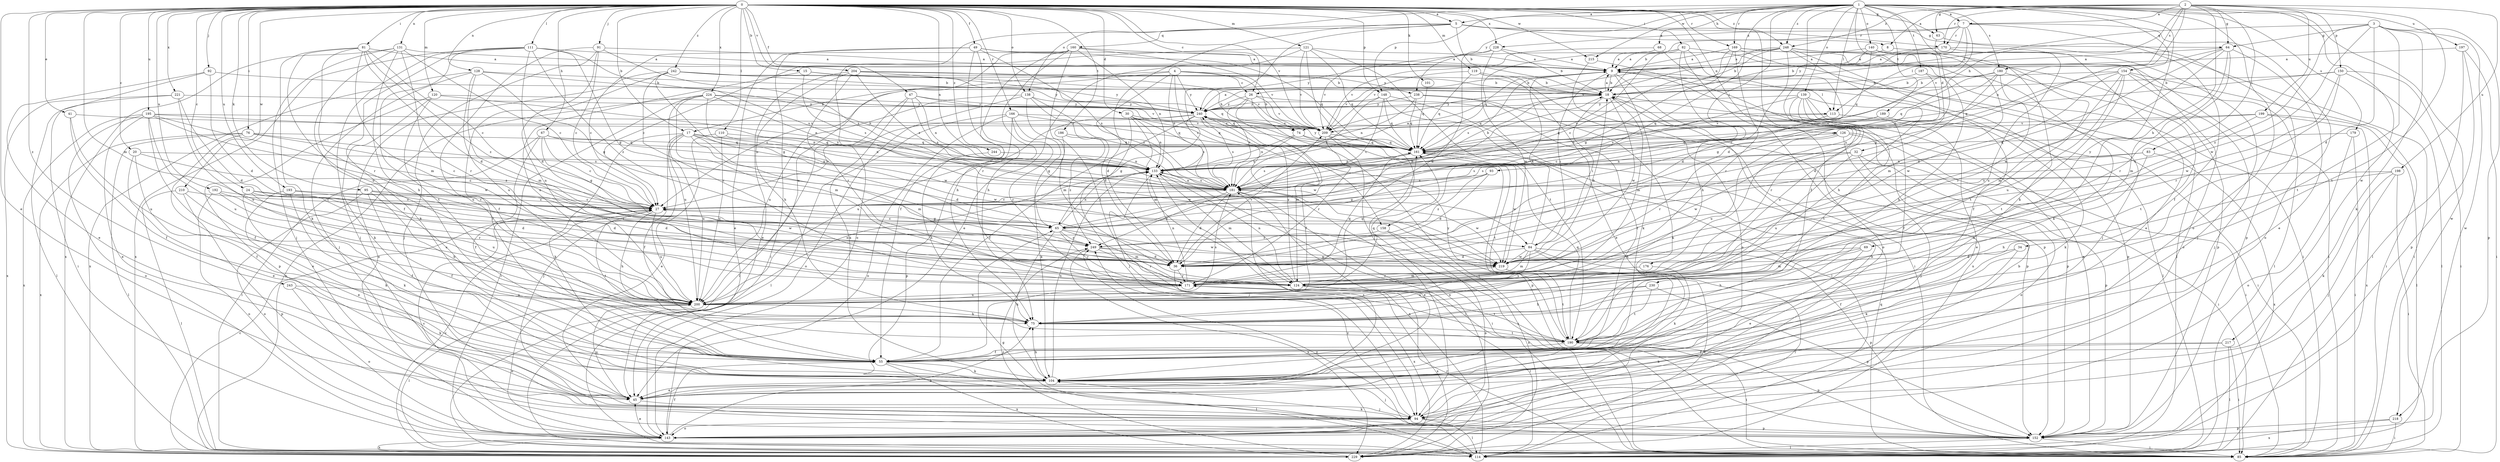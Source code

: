 strict digraph  {
0;
1;
2;
3;
4;
5;
7;
8;
9;
15;
17;
18;
20;
24;
26;
27;
30;
32;
34;
36;
41;
45;
47;
49;
55;
63;
64;
65;
67;
68;
69;
74;
75;
76;
81;
82;
83;
84;
85;
91;
92;
93;
94;
95;
101;
104;
110;
111;
113;
114;
119;
120;
121;
124;
126;
128;
131;
133;
138;
139;
140;
143;
148;
150;
152;
154;
158;
160;
161;
166;
169;
170;
171;
176;
179;
180;
181;
186;
187;
189;
190;
192;
193;
195;
197;
198;
199;
200;
204;
209;
210;
215;
217;
218;
219;
221;
224;
228;
229;
230;
238;
240;
242;
243;
244;
248;
249;
0 -> 5  [label=a];
0 -> 15  [label=b];
0 -> 17  [label=b];
0 -> 20  [label=c];
0 -> 24  [label=c];
0 -> 26  [label=c];
0 -> 30  [label=d];
0 -> 41  [label=e];
0 -> 45  [label=e];
0 -> 47  [label=f];
0 -> 49  [label=f];
0 -> 63  [label=g];
0 -> 67  [label=h];
0 -> 76  [label=i];
0 -> 81  [label=i];
0 -> 82  [label=i];
0 -> 91  [label=j];
0 -> 92  [label=j];
0 -> 95  [label=k];
0 -> 101  [label=k];
0 -> 110  [label=l];
0 -> 111  [label=l];
0 -> 119  [label=m];
0 -> 120  [label=m];
0 -> 121  [label=m];
0 -> 124  [label=m];
0 -> 126  [label=n];
0 -> 128  [label=n];
0 -> 131  [label=n];
0 -> 133  [label=n];
0 -> 138  [label=o];
0 -> 148  [label=p];
0 -> 166  [label=r];
0 -> 169  [label=r];
0 -> 176  [label=s];
0 -> 186  [label=t];
0 -> 192  [label=u];
0 -> 193  [label=u];
0 -> 195  [label=u];
0 -> 204  [label=v];
0 -> 209  [label=v];
0 -> 210  [label=w];
0 -> 215  [label=w];
0 -> 221  [label=x];
0 -> 224  [label=x];
0 -> 228  [label=x];
0 -> 242  [label=z];
0 -> 243  [label=z];
0 -> 244  [label=z];
0 -> 248  [label=z];
1 -> 5  [label=a];
1 -> 7  [label=a];
1 -> 32  [label=d];
1 -> 55  [label=f];
1 -> 68  [label=h];
1 -> 93  [label=j];
1 -> 104  [label=k];
1 -> 113  [label=l];
1 -> 138  [label=o];
1 -> 139  [label=o];
1 -> 140  [label=o];
1 -> 143  [label=o];
1 -> 148  [label=p];
1 -> 154  [label=q];
1 -> 158  [label=q];
1 -> 169  [label=r];
1 -> 179  [label=s];
1 -> 180  [label=s];
1 -> 187  [label=t];
1 -> 189  [label=t];
1 -> 197  [label=u];
1 -> 215  [label=w];
1 -> 217  [label=w];
1 -> 218  [label=w];
1 -> 230  [label=y];
1 -> 238  [label=y];
1 -> 248  [label=z];
2 -> 7  [label=a];
2 -> 8  [label=a];
2 -> 63  [label=g];
2 -> 64  [label=g];
2 -> 69  [label=h];
2 -> 74  [label=h];
2 -> 83  [label=i];
2 -> 133  [label=n];
2 -> 150  [label=p];
2 -> 170  [label=r];
2 -> 180  [label=s];
2 -> 190  [label=t];
2 -> 198  [label=u];
2 -> 199  [label=u];
2 -> 248  [label=z];
3 -> 26  [label=c];
3 -> 34  [label=d];
3 -> 64  [label=g];
3 -> 104  [label=k];
3 -> 152  [label=p];
3 -> 190  [label=t];
3 -> 218  [label=w];
3 -> 219  [label=w];
3 -> 249  [label=z];
4 -> 17  [label=b];
4 -> 26  [label=c];
4 -> 27  [label=c];
4 -> 36  [label=d];
4 -> 74  [label=h];
4 -> 133  [label=n];
4 -> 181  [label=s];
4 -> 238  [label=y];
4 -> 240  [label=y];
5 -> 8  [label=a];
5 -> 18  [label=b];
5 -> 64  [label=g];
5 -> 84  [label=i];
5 -> 143  [label=o];
5 -> 158  [label=q];
5 -> 160  [label=q];
5 -> 170  [label=r];
7 -> 18  [label=b];
7 -> 55  [label=f];
7 -> 113  [label=l];
7 -> 143  [label=o];
7 -> 170  [label=r];
7 -> 209  [label=v];
7 -> 228  [label=x];
7 -> 240  [label=y];
8 -> 9  [label=a];
8 -> 94  [label=j];
9 -> 18  [label=b];
9 -> 84  [label=i];
9 -> 104  [label=k];
9 -> 113  [label=l];
9 -> 152  [label=p];
9 -> 181  [label=s];
9 -> 229  [label=x];
15 -> 18  [label=b];
15 -> 74  [label=h];
15 -> 181  [label=s];
15 -> 200  [label=u];
17 -> 36  [label=d];
17 -> 55  [label=f];
17 -> 94  [label=j];
17 -> 104  [label=k];
17 -> 124  [label=m];
17 -> 133  [label=n];
17 -> 161  [label=q];
17 -> 200  [label=u];
17 -> 219  [label=w];
18 -> 9  [label=a];
18 -> 84  [label=i];
18 -> 124  [label=m];
18 -> 152  [label=p];
18 -> 161  [label=q];
18 -> 219  [label=w];
18 -> 240  [label=y];
20 -> 27  [label=c];
20 -> 45  [label=e];
20 -> 55  [label=f];
20 -> 133  [label=n];
24 -> 27  [label=c];
24 -> 36  [label=d];
24 -> 84  [label=i];
24 -> 104  [label=k];
24 -> 200  [label=u];
26 -> 55  [label=f];
26 -> 85  [label=i];
26 -> 113  [label=l];
26 -> 181  [label=s];
26 -> 209  [label=v];
26 -> 240  [label=y];
27 -> 65  [label=g];
27 -> 75  [label=h];
27 -> 190  [label=t];
27 -> 200  [label=u];
30 -> 94  [label=j];
30 -> 124  [label=m];
30 -> 133  [label=n];
30 -> 181  [label=s];
30 -> 209  [label=v];
30 -> 219  [label=w];
32 -> 85  [label=i];
32 -> 133  [label=n];
32 -> 143  [label=o];
32 -> 181  [label=s];
32 -> 200  [label=u];
32 -> 219  [label=w];
34 -> 36  [label=d];
34 -> 55  [label=f];
34 -> 104  [label=k];
36 -> 171  [label=r];
36 -> 209  [label=v];
36 -> 229  [label=x];
41 -> 55  [label=f];
41 -> 200  [label=u];
41 -> 209  [label=v];
45 -> 94  [label=j];
45 -> 181  [label=s];
45 -> 200  [label=u];
47 -> 104  [label=k];
47 -> 114  [label=l];
47 -> 133  [label=n];
47 -> 181  [label=s];
47 -> 209  [label=v];
47 -> 240  [label=y];
49 -> 9  [label=a];
49 -> 45  [label=e];
49 -> 75  [label=h];
49 -> 85  [label=i];
49 -> 161  [label=q];
49 -> 171  [label=r];
49 -> 181  [label=s];
55 -> 104  [label=k];
55 -> 114  [label=l];
55 -> 229  [label=x];
63 -> 36  [label=d];
63 -> 152  [label=p];
64 -> 9  [label=a];
64 -> 36  [label=d];
64 -> 45  [label=e];
64 -> 65  [label=g];
64 -> 124  [label=m];
64 -> 171  [label=r];
64 -> 219  [label=w];
65 -> 18  [label=b];
65 -> 27  [label=c];
65 -> 104  [label=k];
65 -> 124  [label=m];
65 -> 133  [label=n];
65 -> 171  [label=r];
65 -> 219  [label=w];
65 -> 249  [label=z];
67 -> 27  [label=c];
67 -> 55  [label=f];
67 -> 65  [label=g];
67 -> 114  [label=l];
67 -> 133  [label=n];
67 -> 161  [label=q];
68 -> 9  [label=a];
68 -> 181  [label=s];
68 -> 209  [label=v];
69 -> 36  [label=d];
69 -> 45  [label=e];
69 -> 75  [label=h];
69 -> 124  [label=m];
74 -> 133  [label=n];
74 -> 152  [label=p];
74 -> 161  [label=q];
74 -> 181  [label=s];
75 -> 190  [label=t];
76 -> 27  [label=c];
76 -> 45  [label=e];
76 -> 114  [label=l];
76 -> 161  [label=q];
76 -> 181  [label=s];
76 -> 229  [label=x];
81 -> 9  [label=a];
81 -> 27  [label=c];
81 -> 36  [label=d];
81 -> 104  [label=k];
81 -> 124  [label=m];
81 -> 171  [label=r];
81 -> 200  [label=u];
81 -> 249  [label=z];
82 -> 9  [label=a];
82 -> 75  [label=h];
82 -> 85  [label=i];
82 -> 114  [label=l];
82 -> 143  [label=o];
82 -> 161  [label=q];
82 -> 181  [label=s];
83 -> 75  [label=h];
83 -> 133  [label=n];
83 -> 181  [label=s];
83 -> 229  [label=x];
84 -> 9  [label=a];
84 -> 36  [label=d];
84 -> 114  [label=l];
84 -> 124  [label=m];
84 -> 152  [label=p];
84 -> 200  [label=u];
84 -> 219  [label=w];
84 -> 229  [label=x];
85 -> 161  [label=q];
85 -> 171  [label=r];
85 -> 181  [label=s];
91 -> 9  [label=a];
91 -> 27  [label=c];
91 -> 55  [label=f];
91 -> 94  [label=j];
91 -> 181  [label=s];
91 -> 200  [label=u];
92 -> 18  [label=b];
92 -> 36  [label=d];
92 -> 45  [label=e];
92 -> 85  [label=i];
93 -> 36  [label=d];
93 -> 65  [label=g];
93 -> 181  [label=s];
93 -> 249  [label=z];
94 -> 18  [label=b];
94 -> 114  [label=l];
94 -> 143  [label=o];
94 -> 152  [label=p];
94 -> 249  [label=z];
95 -> 27  [label=c];
95 -> 36  [label=d];
95 -> 55  [label=f];
95 -> 75  [label=h];
95 -> 143  [label=o];
95 -> 219  [label=w];
101 -> 161  [label=q];
104 -> 45  [label=e];
104 -> 75  [label=h];
104 -> 94  [label=j];
104 -> 133  [label=n];
110 -> 45  [label=e];
110 -> 161  [label=q];
110 -> 200  [label=u];
110 -> 219  [label=w];
111 -> 9  [label=a];
111 -> 36  [label=d];
111 -> 65  [label=g];
111 -> 94  [label=j];
111 -> 104  [label=k];
111 -> 181  [label=s];
111 -> 190  [label=t];
111 -> 229  [label=x];
111 -> 249  [label=z];
113 -> 27  [label=c];
113 -> 104  [label=k];
113 -> 161  [label=q];
114 -> 27  [label=c];
114 -> 65  [label=g];
114 -> 133  [label=n];
114 -> 249  [label=z];
119 -> 18  [label=b];
119 -> 45  [label=e];
119 -> 85  [label=i];
119 -> 161  [label=q];
119 -> 209  [label=v];
120 -> 104  [label=k];
120 -> 133  [label=n];
120 -> 152  [label=p];
120 -> 200  [label=u];
120 -> 240  [label=y];
121 -> 9  [label=a];
121 -> 27  [label=c];
121 -> 45  [label=e];
121 -> 94  [label=j];
121 -> 161  [label=q];
121 -> 190  [label=t];
121 -> 209  [label=v];
124 -> 114  [label=l];
124 -> 133  [label=n];
124 -> 161  [label=q];
124 -> 229  [label=x];
124 -> 240  [label=y];
126 -> 85  [label=i];
126 -> 94  [label=j];
126 -> 152  [label=p];
126 -> 161  [label=q];
126 -> 171  [label=r];
126 -> 200  [label=u];
128 -> 18  [label=b];
128 -> 65  [label=g];
128 -> 94  [label=j];
128 -> 124  [label=m];
128 -> 133  [label=n];
128 -> 200  [label=u];
128 -> 229  [label=x];
131 -> 9  [label=a];
131 -> 27  [label=c];
131 -> 55  [label=f];
131 -> 75  [label=h];
131 -> 94  [label=j];
131 -> 171  [label=r];
131 -> 229  [label=x];
133 -> 9  [label=a];
133 -> 18  [label=b];
133 -> 85  [label=i];
133 -> 94  [label=j];
133 -> 124  [label=m];
133 -> 181  [label=s];
138 -> 36  [label=d];
138 -> 124  [label=m];
138 -> 143  [label=o];
138 -> 181  [label=s];
138 -> 200  [label=u];
138 -> 240  [label=y];
139 -> 45  [label=e];
139 -> 55  [label=f];
139 -> 114  [label=l];
139 -> 171  [label=r];
139 -> 181  [label=s];
139 -> 190  [label=t];
139 -> 200  [label=u];
139 -> 240  [label=y];
140 -> 9  [label=a];
140 -> 45  [label=e];
140 -> 124  [label=m];
140 -> 161  [label=q];
140 -> 190  [label=t];
140 -> 209  [label=v];
143 -> 18  [label=b];
143 -> 27  [label=c];
143 -> 45  [label=e];
143 -> 55  [label=f];
143 -> 75  [label=h];
143 -> 229  [label=x];
148 -> 27  [label=c];
148 -> 114  [label=l];
148 -> 152  [label=p];
148 -> 161  [label=q];
148 -> 181  [label=s];
148 -> 240  [label=y];
150 -> 18  [label=b];
150 -> 85  [label=i];
150 -> 114  [label=l];
150 -> 161  [label=q];
150 -> 171  [label=r];
150 -> 219  [label=w];
152 -> 9  [label=a];
152 -> 85  [label=i];
152 -> 104  [label=k];
152 -> 114  [label=l];
154 -> 18  [label=b];
154 -> 65  [label=g];
154 -> 85  [label=i];
154 -> 94  [label=j];
154 -> 114  [label=l];
154 -> 124  [label=m];
154 -> 190  [label=t];
154 -> 200  [label=u];
154 -> 219  [label=w];
158 -> 143  [label=o];
158 -> 229  [label=x];
158 -> 249  [label=z];
160 -> 9  [label=a];
160 -> 27  [label=c];
160 -> 55  [label=f];
160 -> 75  [label=h];
160 -> 133  [label=n];
160 -> 190  [label=t];
160 -> 200  [label=u];
160 -> 209  [label=v];
161 -> 133  [label=n];
161 -> 181  [label=s];
161 -> 219  [label=w];
161 -> 240  [label=y];
166 -> 65  [label=g];
166 -> 114  [label=l];
166 -> 143  [label=o];
166 -> 152  [label=p];
166 -> 161  [label=q];
166 -> 171  [label=r];
166 -> 209  [label=v];
169 -> 9  [label=a];
169 -> 27  [label=c];
169 -> 65  [label=g];
169 -> 85  [label=i];
169 -> 94  [label=j];
169 -> 152  [label=p];
169 -> 171  [label=r];
170 -> 9  [label=a];
170 -> 18  [label=b];
170 -> 85  [label=i];
170 -> 200  [label=u];
171 -> 133  [label=n];
171 -> 161  [label=q];
171 -> 190  [label=t];
171 -> 200  [label=u];
176 -> 104  [label=k];
176 -> 171  [label=r];
179 -> 85  [label=i];
179 -> 143  [label=o];
179 -> 161  [label=q];
180 -> 18  [label=b];
180 -> 36  [label=d];
180 -> 133  [label=n];
180 -> 161  [label=q];
180 -> 171  [label=r];
180 -> 190  [label=t];
181 -> 27  [label=c];
181 -> 36  [label=d];
181 -> 45  [label=e];
181 -> 85  [label=i];
181 -> 133  [label=n];
181 -> 219  [label=w];
181 -> 249  [label=z];
186 -> 104  [label=k];
186 -> 161  [label=q];
186 -> 249  [label=z];
187 -> 18  [label=b];
187 -> 27  [label=c];
187 -> 75  [label=h];
189 -> 85  [label=i];
189 -> 133  [label=n];
189 -> 209  [label=v];
190 -> 55  [label=f];
190 -> 85  [label=i];
190 -> 152  [label=p];
190 -> 161  [label=q];
190 -> 240  [label=y];
192 -> 27  [label=c];
192 -> 143  [label=o];
192 -> 171  [label=r];
192 -> 200  [label=u];
193 -> 27  [label=c];
193 -> 36  [label=d];
193 -> 45  [label=e];
193 -> 104  [label=k];
195 -> 45  [label=e];
195 -> 55  [label=f];
195 -> 133  [label=n];
195 -> 143  [label=o];
195 -> 200  [label=u];
195 -> 209  [label=v];
195 -> 219  [label=w];
195 -> 229  [label=x];
195 -> 249  [label=z];
197 -> 9  [label=a];
197 -> 85  [label=i];
197 -> 114  [label=l];
197 -> 152  [label=p];
198 -> 75  [label=h];
198 -> 85  [label=i];
198 -> 94  [label=j];
198 -> 104  [label=k];
198 -> 181  [label=s];
199 -> 27  [label=c];
199 -> 114  [label=l];
199 -> 161  [label=q];
199 -> 209  [label=v];
199 -> 229  [label=x];
200 -> 75  [label=h];
200 -> 114  [label=l];
200 -> 133  [label=n];
200 -> 143  [label=o];
200 -> 161  [label=q];
200 -> 181  [label=s];
204 -> 18  [label=b];
204 -> 45  [label=e];
204 -> 75  [label=h];
204 -> 171  [label=r];
204 -> 181  [label=s];
204 -> 209  [label=v];
204 -> 240  [label=y];
209 -> 161  [label=q];
209 -> 171  [label=r];
209 -> 190  [label=t];
209 -> 229  [label=x];
210 -> 27  [label=c];
210 -> 55  [label=f];
210 -> 114  [label=l];
210 -> 152  [label=p];
215 -> 143  [label=o];
215 -> 152  [label=p];
217 -> 55  [label=f];
217 -> 85  [label=i];
217 -> 104  [label=k];
217 -> 114  [label=l];
218 -> 85  [label=i];
218 -> 152  [label=p];
218 -> 229  [label=x];
219 -> 18  [label=b];
219 -> 124  [label=m];
219 -> 190  [label=t];
221 -> 36  [label=d];
221 -> 114  [label=l];
221 -> 200  [label=u];
221 -> 229  [label=x];
221 -> 240  [label=y];
224 -> 85  [label=i];
224 -> 124  [label=m];
224 -> 161  [label=q];
224 -> 181  [label=s];
224 -> 200  [label=u];
224 -> 219  [label=w];
224 -> 229  [label=x];
224 -> 240  [label=y];
228 -> 9  [label=a];
228 -> 18  [label=b];
228 -> 36  [label=d];
228 -> 209  [label=v];
228 -> 219  [label=w];
229 -> 27  [label=c];
229 -> 249  [label=z];
230 -> 75  [label=h];
230 -> 152  [label=p];
230 -> 190  [label=t];
230 -> 200  [label=u];
238 -> 55  [label=f];
238 -> 104  [label=k];
238 -> 133  [label=n];
238 -> 161  [label=q];
238 -> 240  [label=y];
240 -> 9  [label=a];
240 -> 27  [label=c];
240 -> 55  [label=f];
240 -> 65  [label=g];
240 -> 124  [label=m];
240 -> 181  [label=s];
240 -> 200  [label=u];
240 -> 209  [label=v];
242 -> 18  [label=b];
242 -> 55  [label=f];
242 -> 65  [label=g];
242 -> 143  [label=o];
242 -> 161  [label=q];
242 -> 171  [label=r];
242 -> 240  [label=y];
243 -> 104  [label=k];
243 -> 143  [label=o];
243 -> 200  [label=u];
244 -> 75  [label=h];
244 -> 133  [label=n];
248 -> 9  [label=a];
248 -> 18  [label=b];
248 -> 36  [label=d];
248 -> 55  [label=f];
248 -> 75  [label=h];
248 -> 104  [label=k];
248 -> 143  [label=o];
248 -> 209  [label=v];
248 -> 240  [label=y];
249 -> 36  [label=d];
249 -> 171  [label=r];
249 -> 219  [label=w];
249 -> 229  [label=x];
}
